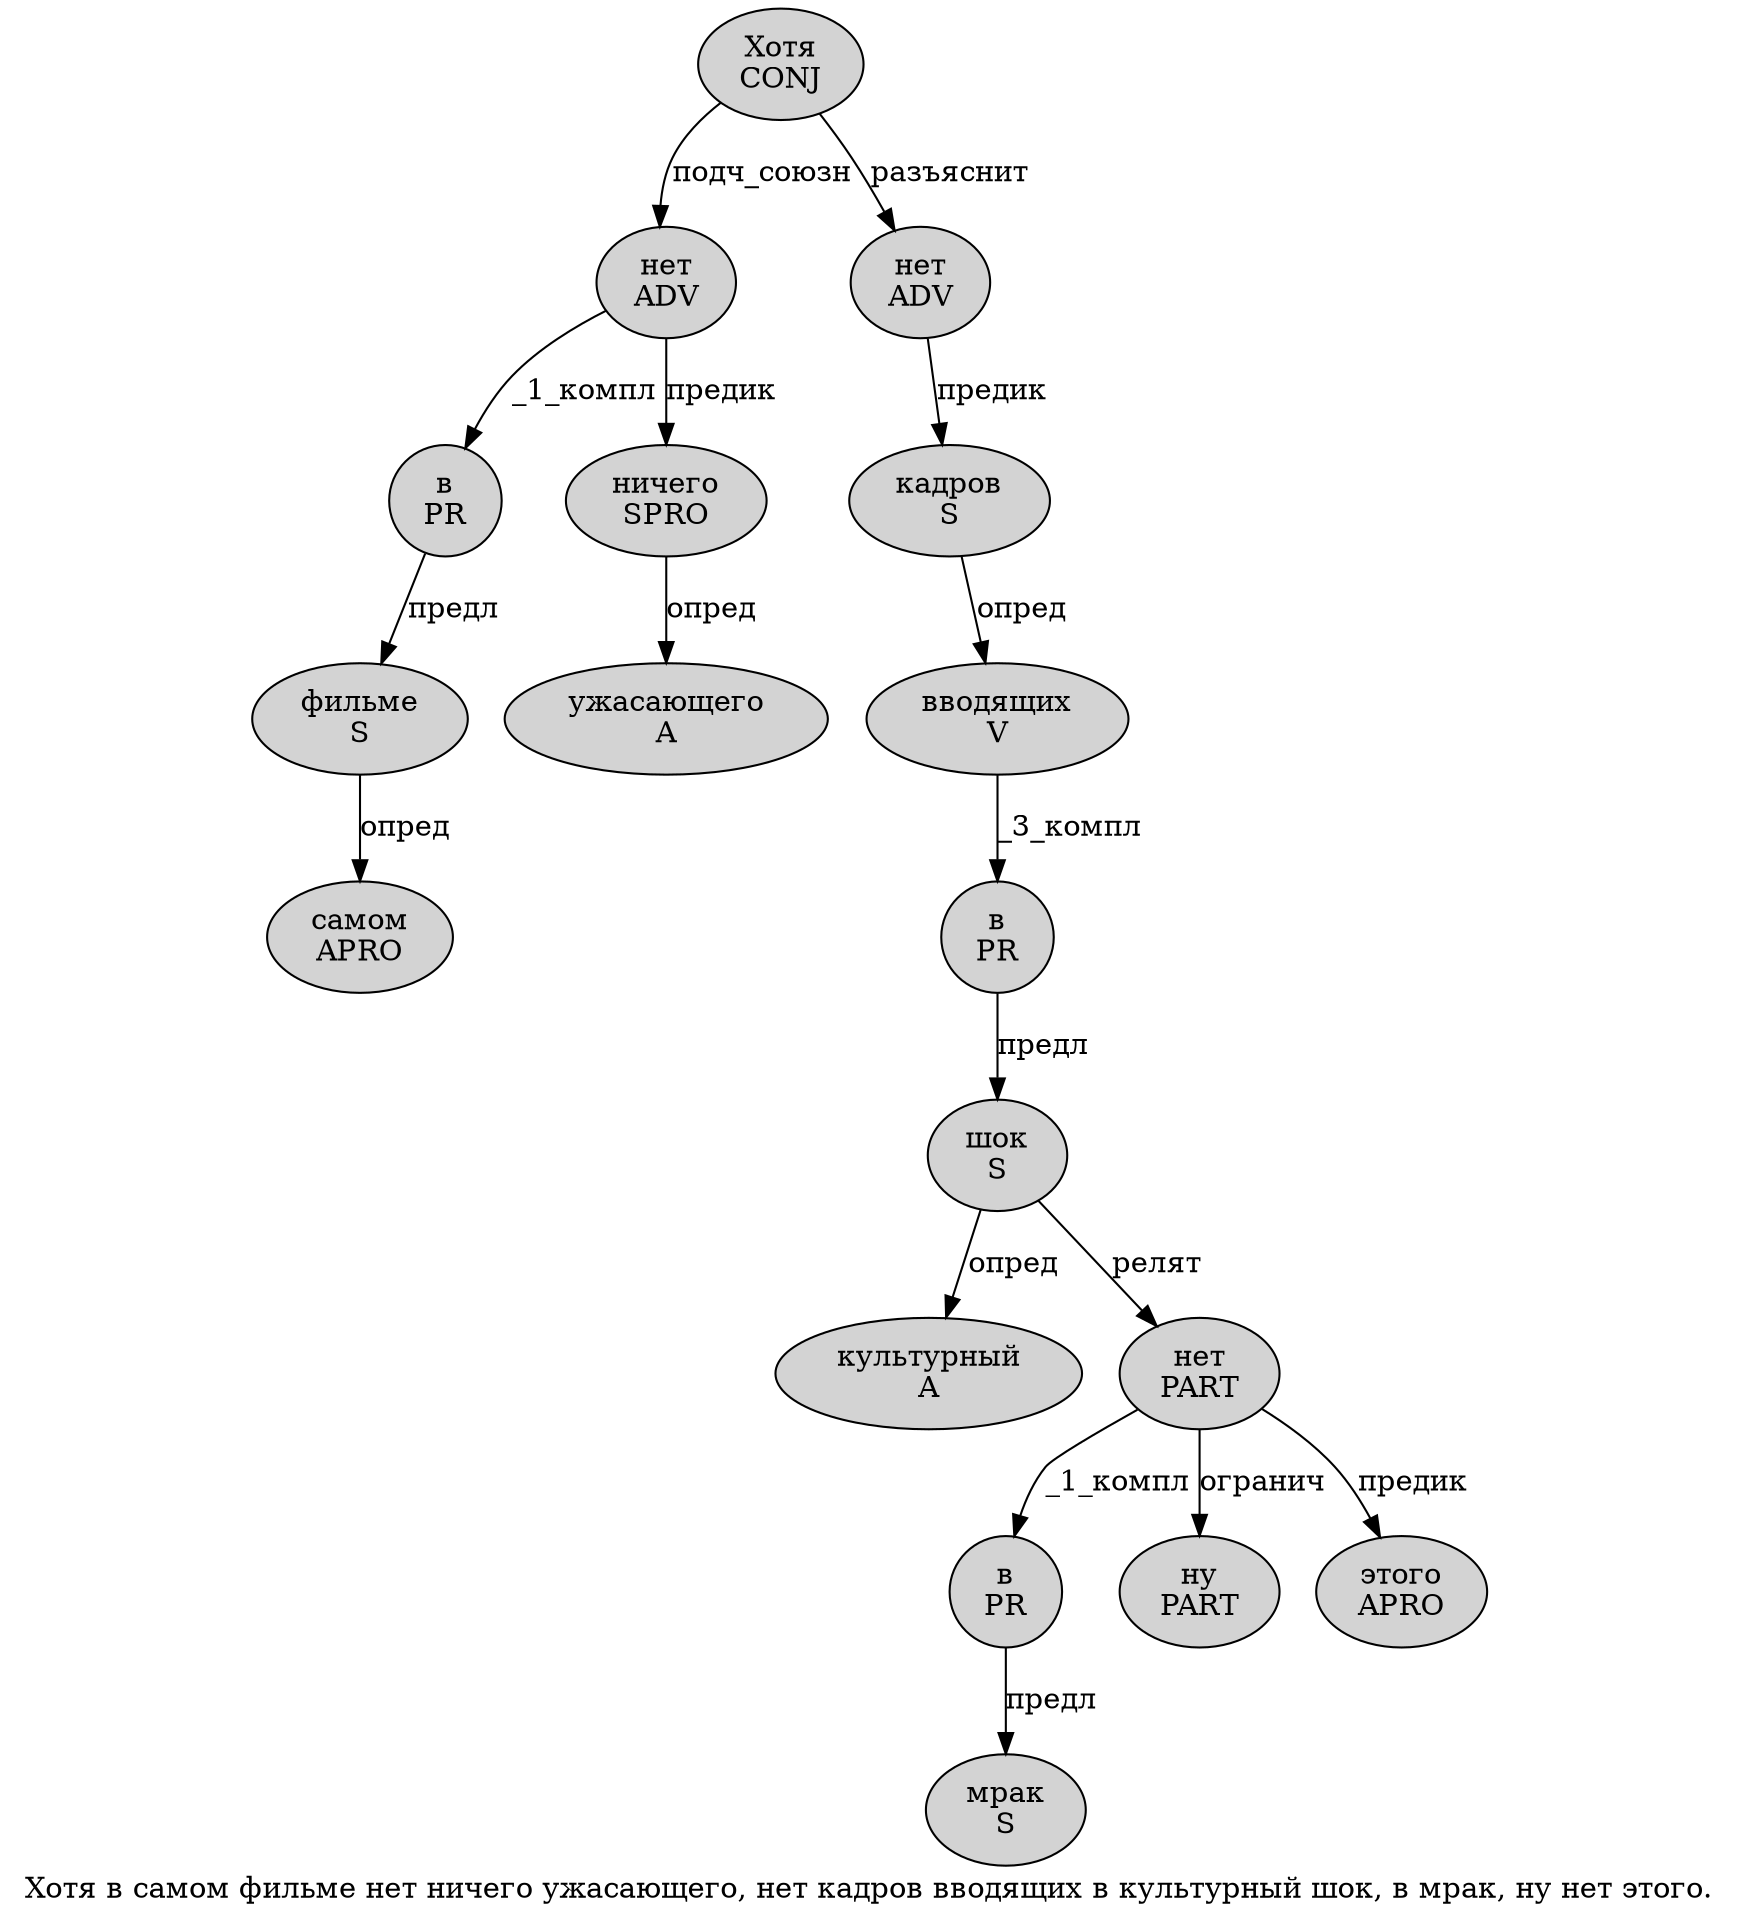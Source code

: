 digraph SENTENCE_2465 {
	graph [label="Хотя в самом фильме нет ничего ужасающего, нет кадров вводящих в культурный шок, в мрак, ну нет этого."]
	node [style=filled]
		0 [label="Хотя
CONJ" color="" fillcolor=lightgray penwidth=1 shape=ellipse]
		1 [label="в
PR" color="" fillcolor=lightgray penwidth=1 shape=ellipse]
		2 [label="самом
APRO" color="" fillcolor=lightgray penwidth=1 shape=ellipse]
		3 [label="фильме
S" color="" fillcolor=lightgray penwidth=1 shape=ellipse]
		4 [label="нет
ADV" color="" fillcolor=lightgray penwidth=1 shape=ellipse]
		5 [label="ничего
SPRO" color="" fillcolor=lightgray penwidth=1 shape=ellipse]
		6 [label="ужасающего
A" color="" fillcolor=lightgray penwidth=1 shape=ellipse]
		8 [label="нет
ADV" color="" fillcolor=lightgray penwidth=1 shape=ellipse]
		9 [label="кадров
S" color="" fillcolor=lightgray penwidth=1 shape=ellipse]
		10 [label="вводящих
V" color="" fillcolor=lightgray penwidth=1 shape=ellipse]
		11 [label="в
PR" color="" fillcolor=lightgray penwidth=1 shape=ellipse]
		12 [label="культурный
A" color="" fillcolor=lightgray penwidth=1 shape=ellipse]
		13 [label="шок
S" color="" fillcolor=lightgray penwidth=1 shape=ellipse]
		15 [label="в
PR" color="" fillcolor=lightgray penwidth=1 shape=ellipse]
		16 [label="мрак
S" color="" fillcolor=lightgray penwidth=1 shape=ellipse]
		18 [label="ну
PART" color="" fillcolor=lightgray penwidth=1 shape=ellipse]
		19 [label="нет
PART" color="" fillcolor=lightgray penwidth=1 shape=ellipse]
		20 [label="этого
APRO" color="" fillcolor=lightgray penwidth=1 shape=ellipse]
			1 -> 3 [label="предл"]
			8 -> 9 [label="предик"]
			4 -> 1 [label="_1_компл"]
			4 -> 5 [label="предик"]
			9 -> 10 [label="опред"]
			13 -> 12 [label="опред"]
			13 -> 19 [label="релят"]
			3 -> 2 [label="опред"]
			11 -> 13 [label="предл"]
			19 -> 15 [label="_1_компл"]
			19 -> 18 [label="огранич"]
			19 -> 20 [label="предик"]
			10 -> 11 [label="_3_компл"]
			15 -> 16 [label="предл"]
			0 -> 4 [label="подч_союзн"]
			0 -> 8 [label="разъяснит"]
			5 -> 6 [label="опред"]
}